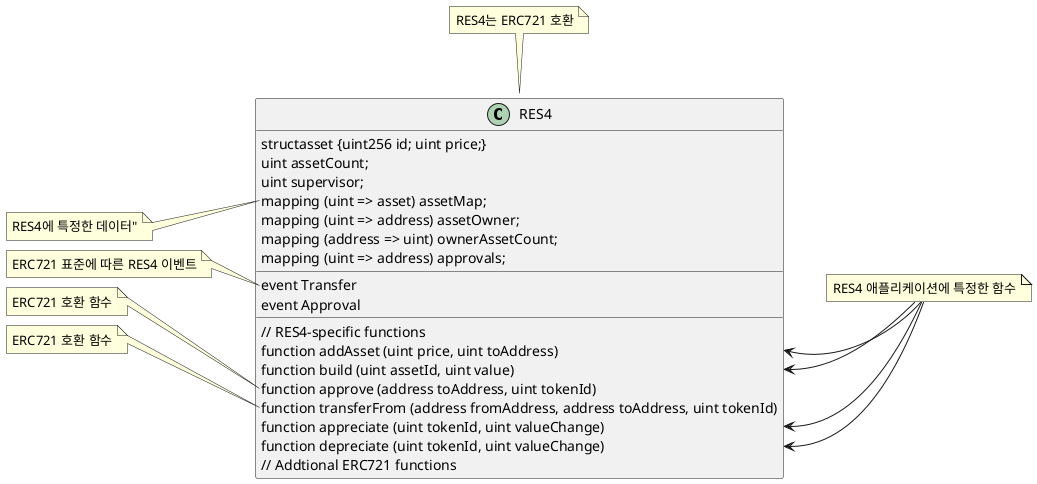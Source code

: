 @startuml
'https://plantuml.com/class-diagram

class RES4 {
structasset {uint256 id; uint price;}
uint assetCount;
uint supervisor;
mapping (uint => asset) assetMap;
mapping (uint => address) assetOwner;
mapping (address => uint) ownerAssetCount;
mapping (uint => address) approvals;
__
event Transfer
event Approval
__
// RES4-specific functions
function addAsset (uint price, uint toAddress)
function build (uint assetId, uint value)
function approve (address toAddress, uint tokenId)
function transferFrom (address fromAddress, address toAddress, uint tokenId)
function appreciate (uint tokenId, uint valueChange)
function depreciate (uint tokenId, uint valueChange)
// Addtional ERC721 functions
}

note top of RES4
RES4는 ERC721 호환
end note
note left of RES4::mapping
RES4에 특정한 데이터"
end note
note left of RES4::event
ERC721 표준에 따른 RES4 이벤트
end note
note "RES4 애플리케이션에 특정한 함수" as N3
N3 -left-> RES4::addAsset
N3 -left-> RES4::build
N3 -left-> RES4::appreciate
N3 -left-> RES4::depreciate
note left of RES4::approve
ERC721 호환 함수
end note
note left of RES4::transferFrom
ERC721 호환 함수
end note

@enduml